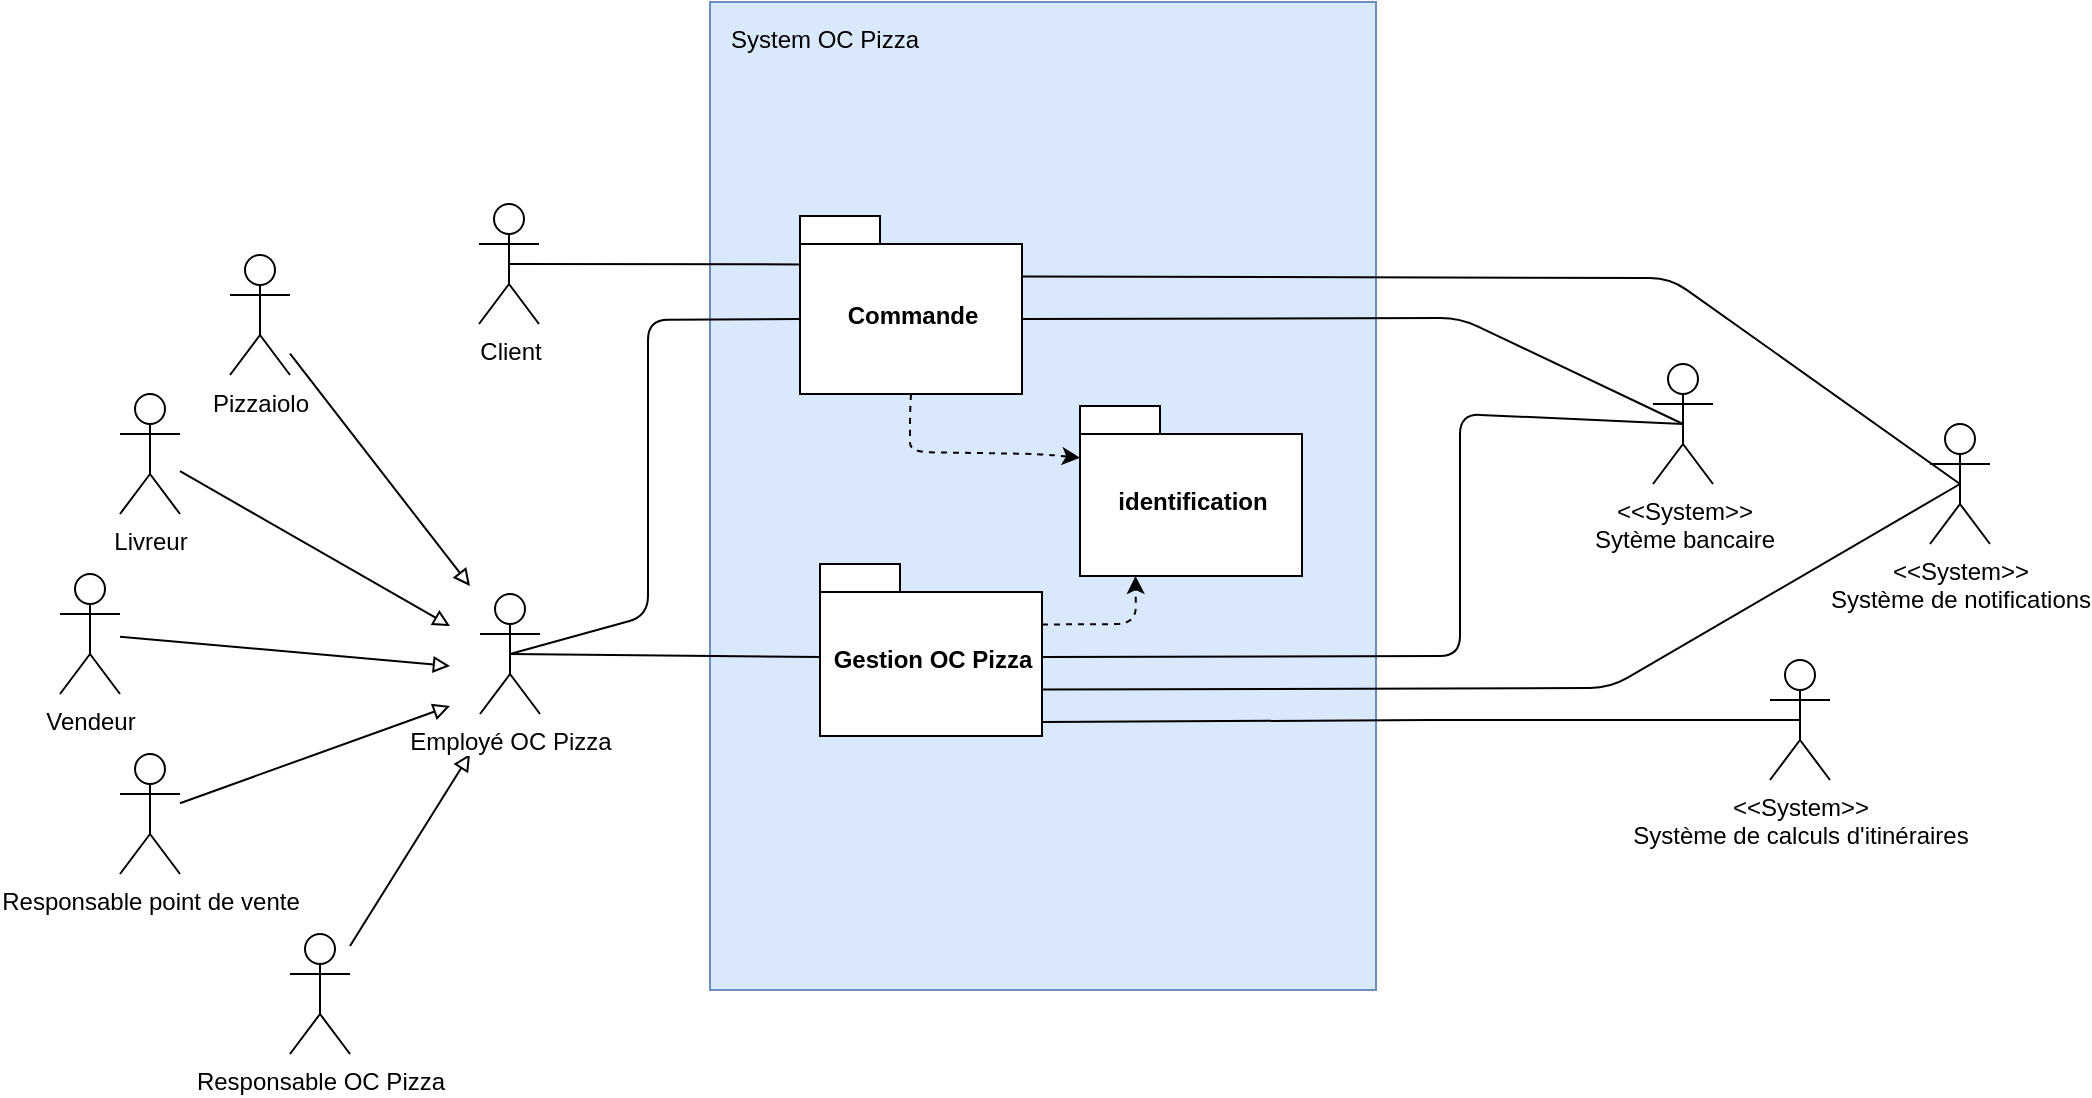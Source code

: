 <mxfile version="10.7.5" type="github"><diagram id="bkJB87B34PYCbtJO0h9N" name="Page-1"><mxGraphModel dx="1923" dy="1172" grid="0" gridSize="10" guides="1" tooltips="1" connect="1" arrows="1" fold="1" page="1" pageScale="1" pageWidth="827" pageHeight="1169" math="0" shadow="0"><root><mxCell id="0"/><mxCell id="1" parent="0"/><mxCell id="Q7-HXwpJa5w2P4-zoV8Q-4" value="" style="rounded=0;whiteSpace=wrap;html=1;fillColor=#dae8fc;strokeColor=#6c8ebf;" parent="1" vertex="1"><mxGeometry x="370" y="224" width="333" height="494" as="geometry"/></mxCell><mxCell id="FHzS1HcZwFkzQe3ZbSJz-1" value="Client" style="shape=umlActor;verticalLabelPosition=bottom;labelBackgroundColor=#ffffff;verticalAlign=top;html=1;outlineConnect=0;" parent="1" vertex="1"><mxGeometry x="254.5" y="325" width="30" height="60" as="geometry"/></mxCell><mxCell id="6avIRkuBr1Wb6DABV1_Z-6" style="edgeStyle=none;rounded=0;orthogonalLoop=1;jettySize=auto;html=1;endArrow=block;endFill=0;" parent="1" source="FHzS1HcZwFkzQe3ZbSJz-2" edge="1"><mxGeometry relative="1" as="geometry"><mxPoint x="240" y="576" as="targetPoint"/></mxGeometry></mxCell><mxCell id="FHzS1HcZwFkzQe3ZbSJz-2" value="Responsable point de vente" style="shape=umlActor;verticalLabelPosition=bottom;labelBackgroundColor=#ffffff;verticalAlign=top;html=1;outlineConnect=0;" parent="1" vertex="1"><mxGeometry x="75" y="600" width="30" height="60" as="geometry"/></mxCell><mxCell id="6avIRkuBr1Wb6DABV1_Z-7" style="edgeStyle=none;rounded=0;orthogonalLoop=1;jettySize=auto;html=1;endArrow=block;endFill=0;" parent="1" source="FHzS1HcZwFkzQe3ZbSJz-3" edge="1"><mxGeometry relative="1" as="geometry"><mxPoint x="250" y="600" as="targetPoint"/></mxGeometry></mxCell><mxCell id="FHzS1HcZwFkzQe3ZbSJz-3" value="Responsable OC Pizza" style="shape=umlActor;verticalLabelPosition=bottom;labelBackgroundColor=#ffffff;verticalAlign=top;html=1;outlineConnect=0;" parent="1" vertex="1"><mxGeometry x="160" y="690" width="30" height="60" as="geometry"/></mxCell><mxCell id="6avIRkuBr1Wb6DABV1_Z-3" style="rounded=0;orthogonalLoop=1;jettySize=auto;html=1;endArrow=block;endFill=0;" parent="1" source="FHzS1HcZwFkzQe3ZbSJz-4" edge="1"><mxGeometry relative="1" as="geometry"><mxPoint x="250" y="516" as="targetPoint"/></mxGeometry></mxCell><mxCell id="FHzS1HcZwFkzQe3ZbSJz-4" value="Pizzaiolo" style="shape=umlActor;verticalLabelPosition=bottom;labelBackgroundColor=#ffffff;verticalAlign=top;html=1;outlineConnect=0;" parent="1" vertex="1"><mxGeometry x="130" y="350.5" width="30" height="60" as="geometry"/></mxCell><mxCell id="6avIRkuBr1Wb6DABV1_Z-4" style="edgeStyle=none;rounded=0;orthogonalLoop=1;jettySize=auto;html=1;endArrow=block;endFill=0;" parent="1" source="FHzS1HcZwFkzQe3ZbSJz-5" edge="1"><mxGeometry relative="1" as="geometry"><mxPoint x="240" y="536" as="targetPoint"/></mxGeometry></mxCell><mxCell id="FHzS1HcZwFkzQe3ZbSJz-5" value="Livreur" style="shape=umlActor;verticalLabelPosition=bottom;labelBackgroundColor=#ffffff;verticalAlign=top;html=1;outlineConnect=0;" parent="1" vertex="1"><mxGeometry x="75" y="420" width="30" height="60" as="geometry"/></mxCell><mxCell id="6avIRkuBr1Wb6DABV1_Z-5" style="edgeStyle=none;rounded=0;orthogonalLoop=1;jettySize=auto;html=1;endArrow=block;endFill=0;" parent="1" source="FHzS1HcZwFkzQe3ZbSJz-6" edge="1"><mxGeometry relative="1" as="geometry"><mxPoint x="240" y="556" as="targetPoint"/></mxGeometry></mxCell><mxCell id="FHzS1HcZwFkzQe3ZbSJz-6" value="Vendeur" style="shape=umlActor;verticalLabelPosition=bottom;labelBackgroundColor=#ffffff;verticalAlign=top;html=1;outlineConnect=0;" parent="1" vertex="1"><mxGeometry x="45" y="510" width="30" height="60" as="geometry"/></mxCell><mxCell id="FHzS1HcZwFkzQe3ZbSJz-7" value="&lt;div&gt;&amp;lt;&amp;lt;System&amp;gt;&amp;gt;&lt;/div&gt;&lt;div&gt;Sytème bancaire&lt;br&gt;&lt;/div&gt;" style="shape=umlActor;verticalLabelPosition=bottom;labelBackgroundColor=#ffffff;verticalAlign=top;html=1;outlineConnect=0;" parent="1" vertex="1"><mxGeometry x="841.5" y="405" width="30" height="60" as="geometry"/></mxCell><mxCell id="FHzS1HcZwFkzQe3ZbSJz-8" value="&lt;div&gt;&amp;lt;&amp;lt;System&amp;gt;&amp;gt;&lt;/div&gt;&lt;div&gt;Système de notifications&lt;br&gt;&lt;/div&gt;" style="shape=umlActor;verticalLabelPosition=bottom;labelBackgroundColor=#ffffff;verticalAlign=top;html=1;outlineConnect=0;" parent="1" vertex="1"><mxGeometry x="980" y="435" width="30" height="60" as="geometry"/></mxCell><mxCell id="FHzS1HcZwFkzQe3ZbSJz-10" value="Commande" style="shape=folder;fontStyle=1;spacingTop=10;tabWidth=40;tabHeight=14;tabPosition=left;html=1;" parent="1" vertex="1"><mxGeometry x="415" y="331" width="111" height="89" as="geometry"/></mxCell><mxCell id="FHzS1HcZwFkzQe3ZbSJz-14" value="" style="endArrow=none;html=1;exitX=0.5;exitY=0.5;exitDx=0;exitDy=0;exitPerimeter=0;entryX=0.002;entryY=0.272;entryDx=0;entryDy=0;entryPerimeter=0;" parent="1" source="FHzS1HcZwFkzQe3ZbSJz-1" target="FHzS1HcZwFkzQe3ZbSJz-10" edge="1"><mxGeometry width="50" height="50" relative="1" as="geometry"><mxPoint x="115" y="850" as="sourcePoint"/><mxPoint x="416" y="352" as="targetPoint"/><Array as="points"/></mxGeometry></mxCell><mxCell id="FHzS1HcZwFkzQe3ZbSJz-21" value="Gestion OC Pizza" style="shape=folder;fontStyle=1;spacingTop=10;tabWidth=40;tabHeight=14;tabPosition=left;html=1;" parent="1" vertex="1"><mxGeometry x="425" y="505" width="111" height="86" as="geometry"/></mxCell><mxCell id="FHzS1HcZwFkzQe3ZbSJz-22" value="identification" style="shape=folder;fontStyle=1;spacingTop=10;tabWidth=40;tabHeight=14;tabPosition=left;html=1;" parent="1" vertex="1"><mxGeometry x="555" y="426" width="111" height="85" as="geometry"/></mxCell><mxCell id="FHzS1HcZwFkzQe3ZbSJz-23" value="" style="endArrow=none;html=1;exitX=0.5;exitY=0.5;exitDx=0;exitDy=0;exitPerimeter=0;entryX=0;entryY=0;entryDx=111;entryDy=51.5;entryPerimeter=0;" parent="1" source="FHzS1HcZwFkzQe3ZbSJz-7" target="FHzS1HcZwFkzQe3ZbSJz-10" edge="1"><mxGeometry width="50" height="50" relative="1" as="geometry"><mxPoint x="115" y="850" as="sourcePoint"/><mxPoint x="526" y="371" as="targetPoint"/><Array as="points"><mxPoint x="745" y="382"/></Array></mxGeometry></mxCell><mxCell id="FHzS1HcZwFkzQe3ZbSJz-24" value="" style="endArrow=none;html=1;entryX=0;entryY=0;entryDx=111;entryDy=46.5;entryPerimeter=0;strokeWidth=1;exitX=0.5;exitY=0.5;exitDx=0;exitDy=0;exitPerimeter=0;" parent="1" source="FHzS1HcZwFkzQe3ZbSJz-7" target="FHzS1HcZwFkzQe3ZbSJz-21" edge="1"><mxGeometry width="50" height="50" relative="1" as="geometry"><mxPoint x="795" y="400" as="sourcePoint"/><mxPoint x="165" y="800" as="targetPoint"/><Array as="points"><mxPoint x="745" y="430"/><mxPoint x="745" y="551"/></Array></mxGeometry></mxCell><mxCell id="FHzS1HcZwFkzQe3ZbSJz-26" value="" style="endArrow=none;html=1;strokeColor=#000000;entryX=0;entryY=0;entryDx=111;entryDy=62.75;entryPerimeter=0;exitX=0.5;exitY=0.5;exitDx=0;exitDy=0;exitPerimeter=0;" parent="1" source="FHzS1HcZwFkzQe3ZbSJz-8" target="FHzS1HcZwFkzQe3ZbSJz-21" edge="1"><mxGeometry width="50" height="50" relative="1" as="geometry"><mxPoint x="115" y="850" as="sourcePoint"/><mxPoint x="165" y="800" as="targetPoint"/><Array as="points"><mxPoint x="820" y="567"/></Array></mxGeometry></mxCell><mxCell id="FHzS1HcZwFkzQe3ZbSJz-28" value="" style="endArrow=classic;html=1;dashed=1;strokeColor=#000000;strokeWidth=1;entryX=0;entryY=0.304;entryDx=0;entryDy=0;entryPerimeter=0;exitX=0.5;exitY=1;exitDx=0;exitDy=0;exitPerimeter=0;" parent="1" source="FHzS1HcZwFkzQe3ZbSJz-10" target="FHzS1HcZwFkzQe3ZbSJz-22" edge="1"><mxGeometry width="50" height="50" relative="1" as="geometry"><mxPoint x="115" y="850" as="sourcePoint"/><mxPoint x="165" y="800" as="targetPoint"/><Array as="points"><mxPoint x="470" y="430"/><mxPoint x="470" y="449"/><mxPoint x="535" y="450"/></Array></mxGeometry></mxCell><mxCell id="FHzS1HcZwFkzQe3ZbSJz-29" value="" style="endArrow=classic;html=1;dashed=1;strokeColor=#000000;strokeWidth=1;entryX=0.25;entryY=1;entryDx=0;entryDy=0;entryPerimeter=0;exitX=0;exitY=0;exitDx=111;exitDy=30.25;exitPerimeter=0;" parent="1" source="FHzS1HcZwFkzQe3ZbSJz-21" target="FHzS1HcZwFkzQe3ZbSJz-22" edge="1"><mxGeometry width="50" height="50" relative="1" as="geometry"><mxPoint x="255" y="850" as="sourcePoint"/><mxPoint x="305" y="800" as="targetPoint"/><Array as="points"><mxPoint x="583" y="535"/></Array></mxGeometry></mxCell><mxCell id="hbi9FcPAt61rGyUd5ZVn-1" value="Employé OC Pizza" style="shape=umlActor;verticalLabelPosition=bottom;labelBackgroundColor=#ffffff;verticalAlign=top;html=1;outlineConnect=0;" parent="1" vertex="1"><mxGeometry x="255" y="520" width="30" height="60" as="geometry"/></mxCell><mxCell id="hbi9FcPAt61rGyUd5ZVn-17" value="&lt;div&gt;&amp;lt;&amp;lt;System&amp;gt;&amp;gt;&lt;/div&gt;&lt;div&gt;Système de calculs d'itinéraires&lt;br&gt;&lt;/div&gt;" style="shape=umlActor;verticalLabelPosition=bottom;labelBackgroundColor=#ffffff;verticalAlign=top;html=1;outlineConnect=0;" parent="1" vertex="1"><mxGeometry x="900" y="553" width="30" height="60" as="geometry"/></mxCell><mxCell id="6avIRkuBr1Wb6DABV1_Z-8" value="" style="endArrow=none;html=1;entryX=0;entryY=0;entryDx=0;entryDy=46.5;entryPerimeter=0;exitX=0.5;exitY=0.5;exitDx=0;exitDy=0;exitPerimeter=0;" parent="1" source="hbi9FcPAt61rGyUd5ZVn-1" target="FHzS1HcZwFkzQe3ZbSJz-21" edge="1"><mxGeometry width="50" height="50" relative="1" as="geometry"><mxPoint x="10" y="830" as="sourcePoint"/><mxPoint x="60" y="780" as="targetPoint"/></mxGeometry></mxCell><mxCell id="cEKnWtu_Dt2NBGReFVgL-1" value="" style="endArrow=none;html=1;entryX=0;entryY=0;entryDx=111.0;entryDy=30.25;entryPerimeter=0;exitX=0.5;exitY=0.5;exitDx=0;exitDy=0;exitPerimeter=0;" parent="1" source="FHzS1HcZwFkzQe3ZbSJz-8" target="FHzS1HcZwFkzQe3ZbSJz-10" edge="1"><mxGeometry width="50" height="50" relative="1" as="geometry"><mxPoint x="850" y="362" as="sourcePoint"/><mxPoint x="110" y="790" as="targetPoint"/><Array as="points"><mxPoint x="850" y="362"/></Array></mxGeometry></mxCell><mxCell id="cEKnWtu_Dt2NBGReFVgL-2" value="" style="endArrow=none;html=1;entryX=0;entryY=0;entryDx=111.0;entryDy=79;entryPerimeter=0;exitX=0.5;exitY=0.5;exitDx=0;exitDy=0;exitPerimeter=0;" parent="1" source="hbi9FcPAt61rGyUd5ZVn-17" target="FHzS1HcZwFkzQe3ZbSJz-21" edge="1"><mxGeometry width="50" height="50" relative="1" as="geometry"><mxPoint x="60" y="840" as="sourcePoint"/><mxPoint x="110" y="790" as="targetPoint"/><Array as="points"><mxPoint x="740" y="583"/></Array></mxGeometry></mxCell><mxCell id="mkzQaIq1bt4uBATYixAb-1" value="System OC Pizza" style="text;html=1;strokeColor=none;fillColor=none;align=center;verticalAlign=middle;whiteSpace=wrap;rounded=0;" parent="1" vertex="1"><mxGeometry x="370" y="232.5" width="115" height="20" as="geometry"/></mxCell><mxCell id="mkzQaIq1bt4uBATYixAb-6" value="" style="endArrow=none;html=1;entryX=0;entryY=0;entryDx=0;entryDy=51.5;entryPerimeter=0;exitX=0.5;exitY=0.5;exitDx=0;exitDy=0;exitPerimeter=0;" parent="1" source="hbi9FcPAt61rGyUd5ZVn-1" target="FHzS1HcZwFkzQe3ZbSJz-10" edge="1"><mxGeometry width="50" height="50" relative="1" as="geometry"><mxPoint x="274" y="547" as="sourcePoint"/><mxPoint x="62" y="789" as="targetPoint"/><Array as="points"><mxPoint x="339" y="531"/><mxPoint x="339" y="383"/></Array></mxGeometry></mxCell></root></mxGraphModel></diagram></mxfile>